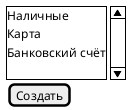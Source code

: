 @startsalt accounts
{
    {SI
        Наличные
        Карта
        Банковский счёт
        .
    }
    {
        [Создать]
    }
}
@endsalt